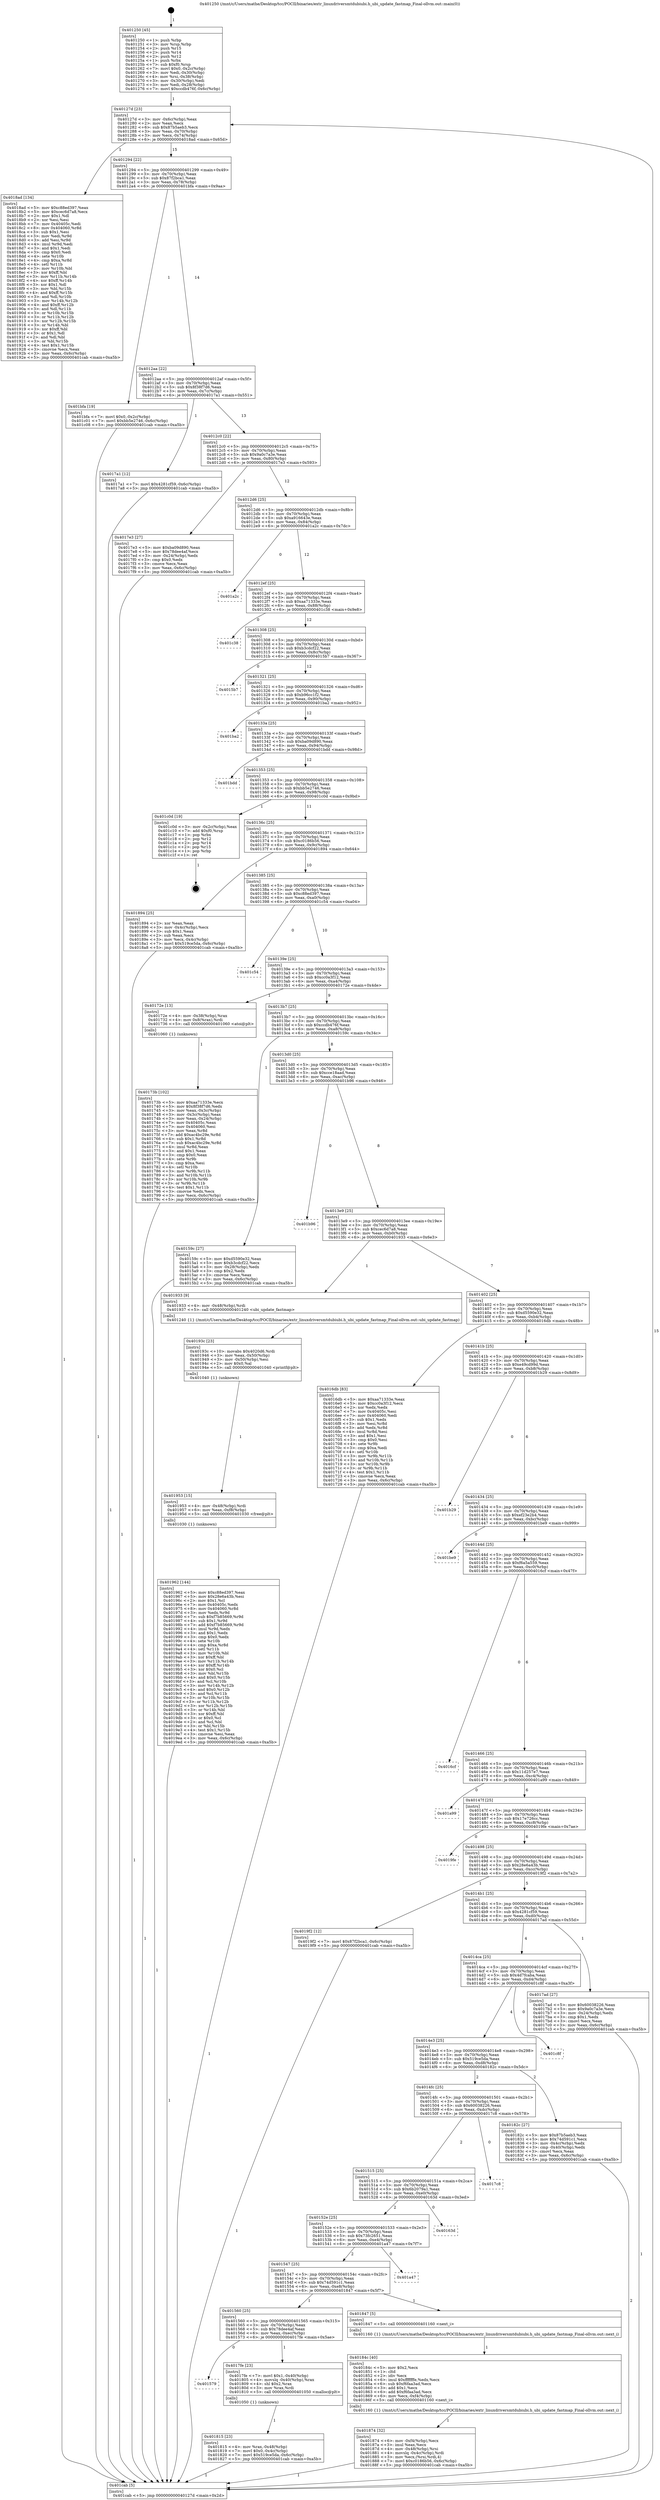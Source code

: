 digraph "0x401250" {
  label = "0x401250 (/mnt/c/Users/mathe/Desktop/tcc/POCII/binaries/extr_linuxdriversmtdubiubi.h_ubi_update_fastmap_Final-ollvm.out::main(0))"
  labelloc = "t"
  node[shape=record]

  Entry [label="",width=0.3,height=0.3,shape=circle,fillcolor=black,style=filled]
  "0x40127d" [label="{
     0x40127d [23]\l
     | [instrs]\l
     &nbsp;&nbsp;0x40127d \<+3\>: mov -0x6c(%rbp),%eax\l
     &nbsp;&nbsp;0x401280 \<+2\>: mov %eax,%ecx\l
     &nbsp;&nbsp;0x401282 \<+6\>: sub $0x87b5aeb3,%ecx\l
     &nbsp;&nbsp;0x401288 \<+3\>: mov %eax,-0x70(%rbp)\l
     &nbsp;&nbsp;0x40128b \<+3\>: mov %ecx,-0x74(%rbp)\l
     &nbsp;&nbsp;0x40128e \<+6\>: je 00000000004018ad \<main+0x65d\>\l
  }"]
  "0x4018ad" [label="{
     0x4018ad [134]\l
     | [instrs]\l
     &nbsp;&nbsp;0x4018ad \<+5\>: mov $0xc88ed397,%eax\l
     &nbsp;&nbsp;0x4018b2 \<+5\>: mov $0xcec6d7a8,%ecx\l
     &nbsp;&nbsp;0x4018b7 \<+2\>: mov $0x1,%dl\l
     &nbsp;&nbsp;0x4018b9 \<+2\>: xor %esi,%esi\l
     &nbsp;&nbsp;0x4018bb \<+7\>: mov 0x40405c,%edi\l
     &nbsp;&nbsp;0x4018c2 \<+8\>: mov 0x404060,%r8d\l
     &nbsp;&nbsp;0x4018ca \<+3\>: sub $0x1,%esi\l
     &nbsp;&nbsp;0x4018cd \<+3\>: mov %edi,%r9d\l
     &nbsp;&nbsp;0x4018d0 \<+3\>: add %esi,%r9d\l
     &nbsp;&nbsp;0x4018d3 \<+4\>: imul %r9d,%edi\l
     &nbsp;&nbsp;0x4018d7 \<+3\>: and $0x1,%edi\l
     &nbsp;&nbsp;0x4018da \<+3\>: cmp $0x0,%edi\l
     &nbsp;&nbsp;0x4018dd \<+4\>: sete %r10b\l
     &nbsp;&nbsp;0x4018e1 \<+4\>: cmp $0xa,%r8d\l
     &nbsp;&nbsp;0x4018e5 \<+4\>: setl %r11b\l
     &nbsp;&nbsp;0x4018e9 \<+3\>: mov %r10b,%bl\l
     &nbsp;&nbsp;0x4018ec \<+3\>: xor $0xff,%bl\l
     &nbsp;&nbsp;0x4018ef \<+3\>: mov %r11b,%r14b\l
     &nbsp;&nbsp;0x4018f2 \<+4\>: xor $0xff,%r14b\l
     &nbsp;&nbsp;0x4018f6 \<+3\>: xor $0x1,%dl\l
     &nbsp;&nbsp;0x4018f9 \<+3\>: mov %bl,%r15b\l
     &nbsp;&nbsp;0x4018fc \<+4\>: and $0xff,%r15b\l
     &nbsp;&nbsp;0x401900 \<+3\>: and %dl,%r10b\l
     &nbsp;&nbsp;0x401903 \<+3\>: mov %r14b,%r12b\l
     &nbsp;&nbsp;0x401906 \<+4\>: and $0xff,%r12b\l
     &nbsp;&nbsp;0x40190a \<+3\>: and %dl,%r11b\l
     &nbsp;&nbsp;0x40190d \<+3\>: or %r10b,%r15b\l
     &nbsp;&nbsp;0x401910 \<+3\>: or %r11b,%r12b\l
     &nbsp;&nbsp;0x401913 \<+3\>: xor %r12b,%r15b\l
     &nbsp;&nbsp;0x401916 \<+3\>: or %r14b,%bl\l
     &nbsp;&nbsp;0x401919 \<+3\>: xor $0xff,%bl\l
     &nbsp;&nbsp;0x40191c \<+3\>: or $0x1,%dl\l
     &nbsp;&nbsp;0x40191f \<+2\>: and %dl,%bl\l
     &nbsp;&nbsp;0x401921 \<+3\>: or %bl,%r15b\l
     &nbsp;&nbsp;0x401924 \<+4\>: test $0x1,%r15b\l
     &nbsp;&nbsp;0x401928 \<+3\>: cmovne %ecx,%eax\l
     &nbsp;&nbsp;0x40192b \<+3\>: mov %eax,-0x6c(%rbp)\l
     &nbsp;&nbsp;0x40192e \<+5\>: jmp 0000000000401cab \<main+0xa5b\>\l
  }"]
  "0x401294" [label="{
     0x401294 [22]\l
     | [instrs]\l
     &nbsp;&nbsp;0x401294 \<+5\>: jmp 0000000000401299 \<main+0x49\>\l
     &nbsp;&nbsp;0x401299 \<+3\>: mov -0x70(%rbp),%eax\l
     &nbsp;&nbsp;0x40129c \<+5\>: sub $0x87f2bca1,%eax\l
     &nbsp;&nbsp;0x4012a1 \<+3\>: mov %eax,-0x78(%rbp)\l
     &nbsp;&nbsp;0x4012a4 \<+6\>: je 0000000000401bfa \<main+0x9aa\>\l
  }"]
  Exit [label="",width=0.3,height=0.3,shape=circle,fillcolor=black,style=filled,peripheries=2]
  "0x401bfa" [label="{
     0x401bfa [19]\l
     | [instrs]\l
     &nbsp;&nbsp;0x401bfa \<+7\>: movl $0x0,-0x2c(%rbp)\l
     &nbsp;&nbsp;0x401c01 \<+7\>: movl $0xbb5e2746,-0x6c(%rbp)\l
     &nbsp;&nbsp;0x401c08 \<+5\>: jmp 0000000000401cab \<main+0xa5b\>\l
  }"]
  "0x4012aa" [label="{
     0x4012aa [22]\l
     | [instrs]\l
     &nbsp;&nbsp;0x4012aa \<+5\>: jmp 00000000004012af \<main+0x5f\>\l
     &nbsp;&nbsp;0x4012af \<+3\>: mov -0x70(%rbp),%eax\l
     &nbsp;&nbsp;0x4012b2 \<+5\>: sub $0x8f38f7d6,%eax\l
     &nbsp;&nbsp;0x4012b7 \<+3\>: mov %eax,-0x7c(%rbp)\l
     &nbsp;&nbsp;0x4012ba \<+6\>: je 00000000004017a1 \<main+0x551\>\l
  }"]
  "0x401962" [label="{
     0x401962 [144]\l
     | [instrs]\l
     &nbsp;&nbsp;0x401962 \<+5\>: mov $0xc88ed397,%eax\l
     &nbsp;&nbsp;0x401967 \<+5\>: mov $0x28e6a43b,%esi\l
     &nbsp;&nbsp;0x40196c \<+2\>: mov $0x1,%cl\l
     &nbsp;&nbsp;0x40196e \<+7\>: mov 0x40405c,%edx\l
     &nbsp;&nbsp;0x401975 \<+8\>: mov 0x404060,%r8d\l
     &nbsp;&nbsp;0x40197d \<+3\>: mov %edx,%r9d\l
     &nbsp;&nbsp;0x401980 \<+7\>: sub $0xf7b85669,%r9d\l
     &nbsp;&nbsp;0x401987 \<+4\>: sub $0x1,%r9d\l
     &nbsp;&nbsp;0x40198b \<+7\>: add $0xf7b85669,%r9d\l
     &nbsp;&nbsp;0x401992 \<+4\>: imul %r9d,%edx\l
     &nbsp;&nbsp;0x401996 \<+3\>: and $0x1,%edx\l
     &nbsp;&nbsp;0x401999 \<+3\>: cmp $0x0,%edx\l
     &nbsp;&nbsp;0x40199c \<+4\>: sete %r10b\l
     &nbsp;&nbsp;0x4019a0 \<+4\>: cmp $0xa,%r8d\l
     &nbsp;&nbsp;0x4019a4 \<+4\>: setl %r11b\l
     &nbsp;&nbsp;0x4019a8 \<+3\>: mov %r10b,%bl\l
     &nbsp;&nbsp;0x4019ab \<+3\>: xor $0xff,%bl\l
     &nbsp;&nbsp;0x4019ae \<+3\>: mov %r11b,%r14b\l
     &nbsp;&nbsp;0x4019b1 \<+4\>: xor $0xff,%r14b\l
     &nbsp;&nbsp;0x4019b5 \<+3\>: xor $0x0,%cl\l
     &nbsp;&nbsp;0x4019b8 \<+3\>: mov %bl,%r15b\l
     &nbsp;&nbsp;0x4019bb \<+4\>: and $0x0,%r15b\l
     &nbsp;&nbsp;0x4019bf \<+3\>: and %cl,%r10b\l
     &nbsp;&nbsp;0x4019c2 \<+3\>: mov %r14b,%r12b\l
     &nbsp;&nbsp;0x4019c5 \<+4\>: and $0x0,%r12b\l
     &nbsp;&nbsp;0x4019c9 \<+3\>: and %cl,%r11b\l
     &nbsp;&nbsp;0x4019cc \<+3\>: or %r10b,%r15b\l
     &nbsp;&nbsp;0x4019cf \<+3\>: or %r11b,%r12b\l
     &nbsp;&nbsp;0x4019d2 \<+3\>: xor %r12b,%r15b\l
     &nbsp;&nbsp;0x4019d5 \<+3\>: or %r14b,%bl\l
     &nbsp;&nbsp;0x4019d8 \<+3\>: xor $0xff,%bl\l
     &nbsp;&nbsp;0x4019db \<+3\>: or $0x0,%cl\l
     &nbsp;&nbsp;0x4019de \<+2\>: and %cl,%bl\l
     &nbsp;&nbsp;0x4019e0 \<+3\>: or %bl,%r15b\l
     &nbsp;&nbsp;0x4019e3 \<+4\>: test $0x1,%r15b\l
     &nbsp;&nbsp;0x4019e7 \<+3\>: cmovne %esi,%eax\l
     &nbsp;&nbsp;0x4019ea \<+3\>: mov %eax,-0x6c(%rbp)\l
     &nbsp;&nbsp;0x4019ed \<+5\>: jmp 0000000000401cab \<main+0xa5b\>\l
  }"]
  "0x4017a1" [label="{
     0x4017a1 [12]\l
     | [instrs]\l
     &nbsp;&nbsp;0x4017a1 \<+7\>: movl $0x4281cf59,-0x6c(%rbp)\l
     &nbsp;&nbsp;0x4017a8 \<+5\>: jmp 0000000000401cab \<main+0xa5b\>\l
  }"]
  "0x4012c0" [label="{
     0x4012c0 [22]\l
     | [instrs]\l
     &nbsp;&nbsp;0x4012c0 \<+5\>: jmp 00000000004012c5 \<main+0x75\>\l
     &nbsp;&nbsp;0x4012c5 \<+3\>: mov -0x70(%rbp),%eax\l
     &nbsp;&nbsp;0x4012c8 \<+5\>: sub $0x9a0c7a3e,%eax\l
     &nbsp;&nbsp;0x4012cd \<+3\>: mov %eax,-0x80(%rbp)\l
     &nbsp;&nbsp;0x4012d0 \<+6\>: je 00000000004017e3 \<main+0x593\>\l
  }"]
  "0x401953" [label="{
     0x401953 [15]\l
     | [instrs]\l
     &nbsp;&nbsp;0x401953 \<+4\>: mov -0x48(%rbp),%rdi\l
     &nbsp;&nbsp;0x401957 \<+6\>: mov %eax,-0xf8(%rbp)\l
     &nbsp;&nbsp;0x40195d \<+5\>: call 0000000000401030 \<free@plt\>\l
     | [calls]\l
     &nbsp;&nbsp;0x401030 \{1\} (unknown)\l
  }"]
  "0x4017e3" [label="{
     0x4017e3 [27]\l
     | [instrs]\l
     &nbsp;&nbsp;0x4017e3 \<+5\>: mov $0xba09d890,%eax\l
     &nbsp;&nbsp;0x4017e8 \<+5\>: mov $0x78dee4af,%ecx\l
     &nbsp;&nbsp;0x4017ed \<+3\>: mov -0x24(%rbp),%edx\l
     &nbsp;&nbsp;0x4017f0 \<+3\>: cmp $0x0,%edx\l
     &nbsp;&nbsp;0x4017f3 \<+3\>: cmove %ecx,%eax\l
     &nbsp;&nbsp;0x4017f6 \<+3\>: mov %eax,-0x6c(%rbp)\l
     &nbsp;&nbsp;0x4017f9 \<+5\>: jmp 0000000000401cab \<main+0xa5b\>\l
  }"]
  "0x4012d6" [label="{
     0x4012d6 [25]\l
     | [instrs]\l
     &nbsp;&nbsp;0x4012d6 \<+5\>: jmp 00000000004012db \<main+0x8b\>\l
     &nbsp;&nbsp;0x4012db \<+3\>: mov -0x70(%rbp),%eax\l
     &nbsp;&nbsp;0x4012de \<+5\>: sub $0xa916643e,%eax\l
     &nbsp;&nbsp;0x4012e3 \<+6\>: mov %eax,-0x84(%rbp)\l
     &nbsp;&nbsp;0x4012e9 \<+6\>: je 0000000000401a2c \<main+0x7dc\>\l
  }"]
  "0x40193c" [label="{
     0x40193c [23]\l
     | [instrs]\l
     &nbsp;&nbsp;0x40193c \<+10\>: movabs $0x4020d6,%rdi\l
     &nbsp;&nbsp;0x401946 \<+3\>: mov %eax,-0x50(%rbp)\l
     &nbsp;&nbsp;0x401949 \<+3\>: mov -0x50(%rbp),%esi\l
     &nbsp;&nbsp;0x40194c \<+2\>: mov $0x0,%al\l
     &nbsp;&nbsp;0x40194e \<+5\>: call 0000000000401040 \<printf@plt\>\l
     | [calls]\l
     &nbsp;&nbsp;0x401040 \{1\} (unknown)\l
  }"]
  "0x401a2c" [label="{
     0x401a2c\l
  }", style=dashed]
  "0x4012ef" [label="{
     0x4012ef [25]\l
     | [instrs]\l
     &nbsp;&nbsp;0x4012ef \<+5\>: jmp 00000000004012f4 \<main+0xa4\>\l
     &nbsp;&nbsp;0x4012f4 \<+3\>: mov -0x70(%rbp),%eax\l
     &nbsp;&nbsp;0x4012f7 \<+5\>: sub $0xaa71333e,%eax\l
     &nbsp;&nbsp;0x4012fc \<+6\>: mov %eax,-0x88(%rbp)\l
     &nbsp;&nbsp;0x401302 \<+6\>: je 0000000000401c38 \<main+0x9e8\>\l
  }"]
  "0x401874" [label="{
     0x401874 [32]\l
     | [instrs]\l
     &nbsp;&nbsp;0x401874 \<+6\>: mov -0xf4(%rbp),%ecx\l
     &nbsp;&nbsp;0x40187a \<+3\>: imul %eax,%ecx\l
     &nbsp;&nbsp;0x40187d \<+4\>: mov -0x48(%rbp),%rsi\l
     &nbsp;&nbsp;0x401881 \<+4\>: movslq -0x4c(%rbp),%rdi\l
     &nbsp;&nbsp;0x401885 \<+3\>: mov %ecx,(%rsi,%rdi,4)\l
     &nbsp;&nbsp;0x401888 \<+7\>: movl $0xc0186b56,-0x6c(%rbp)\l
     &nbsp;&nbsp;0x40188f \<+5\>: jmp 0000000000401cab \<main+0xa5b\>\l
  }"]
  "0x401c38" [label="{
     0x401c38\l
  }", style=dashed]
  "0x401308" [label="{
     0x401308 [25]\l
     | [instrs]\l
     &nbsp;&nbsp;0x401308 \<+5\>: jmp 000000000040130d \<main+0xbd\>\l
     &nbsp;&nbsp;0x40130d \<+3\>: mov -0x70(%rbp),%eax\l
     &nbsp;&nbsp;0x401310 \<+5\>: sub $0xb3cdcf22,%eax\l
     &nbsp;&nbsp;0x401315 \<+6\>: mov %eax,-0x8c(%rbp)\l
     &nbsp;&nbsp;0x40131b \<+6\>: je 00000000004015b7 \<main+0x367\>\l
  }"]
  "0x40184c" [label="{
     0x40184c [40]\l
     | [instrs]\l
     &nbsp;&nbsp;0x40184c \<+5\>: mov $0x2,%ecx\l
     &nbsp;&nbsp;0x401851 \<+1\>: cltd\l
     &nbsp;&nbsp;0x401852 \<+2\>: idiv %ecx\l
     &nbsp;&nbsp;0x401854 \<+6\>: imul $0xfffffffe,%edx,%ecx\l
     &nbsp;&nbsp;0x40185a \<+6\>: sub $0xf6faa3ad,%ecx\l
     &nbsp;&nbsp;0x401860 \<+3\>: add $0x1,%ecx\l
     &nbsp;&nbsp;0x401863 \<+6\>: add $0xf6faa3ad,%ecx\l
     &nbsp;&nbsp;0x401869 \<+6\>: mov %ecx,-0xf4(%rbp)\l
     &nbsp;&nbsp;0x40186f \<+5\>: call 0000000000401160 \<next_i\>\l
     | [calls]\l
     &nbsp;&nbsp;0x401160 \{1\} (/mnt/c/Users/mathe/Desktop/tcc/POCII/binaries/extr_linuxdriversmtdubiubi.h_ubi_update_fastmap_Final-ollvm.out::next_i)\l
  }"]
  "0x4015b7" [label="{
     0x4015b7\l
  }", style=dashed]
  "0x401321" [label="{
     0x401321 [25]\l
     | [instrs]\l
     &nbsp;&nbsp;0x401321 \<+5\>: jmp 0000000000401326 \<main+0xd6\>\l
     &nbsp;&nbsp;0x401326 \<+3\>: mov -0x70(%rbp),%eax\l
     &nbsp;&nbsp;0x401329 \<+5\>: sub $0xb96cc1f2,%eax\l
     &nbsp;&nbsp;0x40132e \<+6\>: mov %eax,-0x90(%rbp)\l
     &nbsp;&nbsp;0x401334 \<+6\>: je 0000000000401ba2 \<main+0x952\>\l
  }"]
  "0x401815" [label="{
     0x401815 [23]\l
     | [instrs]\l
     &nbsp;&nbsp;0x401815 \<+4\>: mov %rax,-0x48(%rbp)\l
     &nbsp;&nbsp;0x401819 \<+7\>: movl $0x0,-0x4c(%rbp)\l
     &nbsp;&nbsp;0x401820 \<+7\>: movl $0x519ce5da,-0x6c(%rbp)\l
     &nbsp;&nbsp;0x401827 \<+5\>: jmp 0000000000401cab \<main+0xa5b\>\l
  }"]
  "0x401ba2" [label="{
     0x401ba2\l
  }", style=dashed]
  "0x40133a" [label="{
     0x40133a [25]\l
     | [instrs]\l
     &nbsp;&nbsp;0x40133a \<+5\>: jmp 000000000040133f \<main+0xef\>\l
     &nbsp;&nbsp;0x40133f \<+3\>: mov -0x70(%rbp),%eax\l
     &nbsp;&nbsp;0x401342 \<+5\>: sub $0xba09d890,%eax\l
     &nbsp;&nbsp;0x401347 \<+6\>: mov %eax,-0x94(%rbp)\l
     &nbsp;&nbsp;0x40134d \<+6\>: je 0000000000401bdd \<main+0x98d\>\l
  }"]
  "0x401579" [label="{
     0x401579\l
  }", style=dashed]
  "0x401bdd" [label="{
     0x401bdd\l
  }", style=dashed]
  "0x401353" [label="{
     0x401353 [25]\l
     | [instrs]\l
     &nbsp;&nbsp;0x401353 \<+5\>: jmp 0000000000401358 \<main+0x108\>\l
     &nbsp;&nbsp;0x401358 \<+3\>: mov -0x70(%rbp),%eax\l
     &nbsp;&nbsp;0x40135b \<+5\>: sub $0xbb5e2746,%eax\l
     &nbsp;&nbsp;0x401360 \<+6\>: mov %eax,-0x98(%rbp)\l
     &nbsp;&nbsp;0x401366 \<+6\>: je 0000000000401c0d \<main+0x9bd\>\l
  }"]
  "0x4017fe" [label="{
     0x4017fe [23]\l
     | [instrs]\l
     &nbsp;&nbsp;0x4017fe \<+7\>: movl $0x1,-0x40(%rbp)\l
     &nbsp;&nbsp;0x401805 \<+4\>: movslq -0x40(%rbp),%rax\l
     &nbsp;&nbsp;0x401809 \<+4\>: shl $0x2,%rax\l
     &nbsp;&nbsp;0x40180d \<+3\>: mov %rax,%rdi\l
     &nbsp;&nbsp;0x401810 \<+5\>: call 0000000000401050 \<malloc@plt\>\l
     | [calls]\l
     &nbsp;&nbsp;0x401050 \{1\} (unknown)\l
  }"]
  "0x401c0d" [label="{
     0x401c0d [19]\l
     | [instrs]\l
     &nbsp;&nbsp;0x401c0d \<+3\>: mov -0x2c(%rbp),%eax\l
     &nbsp;&nbsp;0x401c10 \<+7\>: add $0xf0,%rsp\l
     &nbsp;&nbsp;0x401c17 \<+1\>: pop %rbx\l
     &nbsp;&nbsp;0x401c18 \<+2\>: pop %r12\l
     &nbsp;&nbsp;0x401c1a \<+2\>: pop %r14\l
     &nbsp;&nbsp;0x401c1c \<+2\>: pop %r15\l
     &nbsp;&nbsp;0x401c1e \<+1\>: pop %rbp\l
     &nbsp;&nbsp;0x401c1f \<+1\>: ret\l
  }"]
  "0x40136c" [label="{
     0x40136c [25]\l
     | [instrs]\l
     &nbsp;&nbsp;0x40136c \<+5\>: jmp 0000000000401371 \<main+0x121\>\l
     &nbsp;&nbsp;0x401371 \<+3\>: mov -0x70(%rbp),%eax\l
     &nbsp;&nbsp;0x401374 \<+5\>: sub $0xc0186b56,%eax\l
     &nbsp;&nbsp;0x401379 \<+6\>: mov %eax,-0x9c(%rbp)\l
     &nbsp;&nbsp;0x40137f \<+6\>: je 0000000000401894 \<main+0x644\>\l
  }"]
  "0x401560" [label="{
     0x401560 [25]\l
     | [instrs]\l
     &nbsp;&nbsp;0x401560 \<+5\>: jmp 0000000000401565 \<main+0x315\>\l
     &nbsp;&nbsp;0x401565 \<+3\>: mov -0x70(%rbp),%eax\l
     &nbsp;&nbsp;0x401568 \<+5\>: sub $0x78dee4af,%eax\l
     &nbsp;&nbsp;0x40156d \<+6\>: mov %eax,-0xec(%rbp)\l
     &nbsp;&nbsp;0x401573 \<+6\>: je 00000000004017fe \<main+0x5ae\>\l
  }"]
  "0x401894" [label="{
     0x401894 [25]\l
     | [instrs]\l
     &nbsp;&nbsp;0x401894 \<+2\>: xor %eax,%eax\l
     &nbsp;&nbsp;0x401896 \<+3\>: mov -0x4c(%rbp),%ecx\l
     &nbsp;&nbsp;0x401899 \<+3\>: sub $0x1,%eax\l
     &nbsp;&nbsp;0x40189c \<+2\>: sub %eax,%ecx\l
     &nbsp;&nbsp;0x40189e \<+3\>: mov %ecx,-0x4c(%rbp)\l
     &nbsp;&nbsp;0x4018a1 \<+7\>: movl $0x519ce5da,-0x6c(%rbp)\l
     &nbsp;&nbsp;0x4018a8 \<+5\>: jmp 0000000000401cab \<main+0xa5b\>\l
  }"]
  "0x401385" [label="{
     0x401385 [25]\l
     | [instrs]\l
     &nbsp;&nbsp;0x401385 \<+5\>: jmp 000000000040138a \<main+0x13a\>\l
     &nbsp;&nbsp;0x40138a \<+3\>: mov -0x70(%rbp),%eax\l
     &nbsp;&nbsp;0x40138d \<+5\>: sub $0xc88ed397,%eax\l
     &nbsp;&nbsp;0x401392 \<+6\>: mov %eax,-0xa0(%rbp)\l
     &nbsp;&nbsp;0x401398 \<+6\>: je 0000000000401c54 \<main+0xa04\>\l
  }"]
  "0x401847" [label="{
     0x401847 [5]\l
     | [instrs]\l
     &nbsp;&nbsp;0x401847 \<+5\>: call 0000000000401160 \<next_i\>\l
     | [calls]\l
     &nbsp;&nbsp;0x401160 \{1\} (/mnt/c/Users/mathe/Desktop/tcc/POCII/binaries/extr_linuxdriversmtdubiubi.h_ubi_update_fastmap_Final-ollvm.out::next_i)\l
  }"]
  "0x401c54" [label="{
     0x401c54\l
  }", style=dashed]
  "0x40139e" [label="{
     0x40139e [25]\l
     | [instrs]\l
     &nbsp;&nbsp;0x40139e \<+5\>: jmp 00000000004013a3 \<main+0x153\>\l
     &nbsp;&nbsp;0x4013a3 \<+3\>: mov -0x70(%rbp),%eax\l
     &nbsp;&nbsp;0x4013a6 \<+5\>: sub $0xcc0a3f12,%eax\l
     &nbsp;&nbsp;0x4013ab \<+6\>: mov %eax,-0xa4(%rbp)\l
     &nbsp;&nbsp;0x4013b1 \<+6\>: je 000000000040172e \<main+0x4de\>\l
  }"]
  "0x401547" [label="{
     0x401547 [25]\l
     | [instrs]\l
     &nbsp;&nbsp;0x401547 \<+5\>: jmp 000000000040154c \<main+0x2fc\>\l
     &nbsp;&nbsp;0x40154c \<+3\>: mov -0x70(%rbp),%eax\l
     &nbsp;&nbsp;0x40154f \<+5\>: sub $0x74d591c1,%eax\l
     &nbsp;&nbsp;0x401554 \<+6\>: mov %eax,-0xe8(%rbp)\l
     &nbsp;&nbsp;0x40155a \<+6\>: je 0000000000401847 \<main+0x5f7\>\l
  }"]
  "0x40172e" [label="{
     0x40172e [13]\l
     | [instrs]\l
     &nbsp;&nbsp;0x40172e \<+4\>: mov -0x38(%rbp),%rax\l
     &nbsp;&nbsp;0x401732 \<+4\>: mov 0x8(%rax),%rdi\l
     &nbsp;&nbsp;0x401736 \<+5\>: call 0000000000401060 \<atoi@plt\>\l
     | [calls]\l
     &nbsp;&nbsp;0x401060 \{1\} (unknown)\l
  }"]
  "0x4013b7" [label="{
     0x4013b7 [25]\l
     | [instrs]\l
     &nbsp;&nbsp;0x4013b7 \<+5\>: jmp 00000000004013bc \<main+0x16c\>\l
     &nbsp;&nbsp;0x4013bc \<+3\>: mov -0x70(%rbp),%eax\l
     &nbsp;&nbsp;0x4013bf \<+5\>: sub $0xccdb476f,%eax\l
     &nbsp;&nbsp;0x4013c4 \<+6\>: mov %eax,-0xa8(%rbp)\l
     &nbsp;&nbsp;0x4013ca \<+6\>: je 000000000040159c \<main+0x34c\>\l
  }"]
  "0x401a47" [label="{
     0x401a47\l
  }", style=dashed]
  "0x40159c" [label="{
     0x40159c [27]\l
     | [instrs]\l
     &nbsp;&nbsp;0x40159c \<+5\>: mov $0xd5590e32,%eax\l
     &nbsp;&nbsp;0x4015a1 \<+5\>: mov $0xb3cdcf22,%ecx\l
     &nbsp;&nbsp;0x4015a6 \<+3\>: mov -0x28(%rbp),%edx\l
     &nbsp;&nbsp;0x4015a9 \<+3\>: cmp $0x2,%edx\l
     &nbsp;&nbsp;0x4015ac \<+3\>: cmovne %ecx,%eax\l
     &nbsp;&nbsp;0x4015af \<+3\>: mov %eax,-0x6c(%rbp)\l
     &nbsp;&nbsp;0x4015b2 \<+5\>: jmp 0000000000401cab \<main+0xa5b\>\l
  }"]
  "0x4013d0" [label="{
     0x4013d0 [25]\l
     | [instrs]\l
     &nbsp;&nbsp;0x4013d0 \<+5\>: jmp 00000000004013d5 \<main+0x185\>\l
     &nbsp;&nbsp;0x4013d5 \<+3\>: mov -0x70(%rbp),%eax\l
     &nbsp;&nbsp;0x4013d8 \<+5\>: sub $0xcce18aad,%eax\l
     &nbsp;&nbsp;0x4013dd \<+6\>: mov %eax,-0xac(%rbp)\l
     &nbsp;&nbsp;0x4013e3 \<+6\>: je 0000000000401b96 \<main+0x946\>\l
  }"]
  "0x401cab" [label="{
     0x401cab [5]\l
     | [instrs]\l
     &nbsp;&nbsp;0x401cab \<+5\>: jmp 000000000040127d \<main+0x2d\>\l
  }"]
  "0x401250" [label="{
     0x401250 [45]\l
     | [instrs]\l
     &nbsp;&nbsp;0x401250 \<+1\>: push %rbp\l
     &nbsp;&nbsp;0x401251 \<+3\>: mov %rsp,%rbp\l
     &nbsp;&nbsp;0x401254 \<+2\>: push %r15\l
     &nbsp;&nbsp;0x401256 \<+2\>: push %r14\l
     &nbsp;&nbsp;0x401258 \<+2\>: push %r12\l
     &nbsp;&nbsp;0x40125a \<+1\>: push %rbx\l
     &nbsp;&nbsp;0x40125b \<+7\>: sub $0xf0,%rsp\l
     &nbsp;&nbsp;0x401262 \<+7\>: movl $0x0,-0x2c(%rbp)\l
     &nbsp;&nbsp;0x401269 \<+3\>: mov %edi,-0x30(%rbp)\l
     &nbsp;&nbsp;0x40126c \<+4\>: mov %rsi,-0x38(%rbp)\l
     &nbsp;&nbsp;0x401270 \<+3\>: mov -0x30(%rbp),%edi\l
     &nbsp;&nbsp;0x401273 \<+3\>: mov %edi,-0x28(%rbp)\l
     &nbsp;&nbsp;0x401276 \<+7\>: movl $0xccdb476f,-0x6c(%rbp)\l
  }"]
  "0x40152e" [label="{
     0x40152e [25]\l
     | [instrs]\l
     &nbsp;&nbsp;0x40152e \<+5\>: jmp 0000000000401533 \<main+0x2e3\>\l
     &nbsp;&nbsp;0x401533 \<+3\>: mov -0x70(%rbp),%eax\l
     &nbsp;&nbsp;0x401536 \<+5\>: sub $0x73fc2651,%eax\l
     &nbsp;&nbsp;0x40153b \<+6\>: mov %eax,-0xe4(%rbp)\l
     &nbsp;&nbsp;0x401541 \<+6\>: je 0000000000401a47 \<main+0x7f7\>\l
  }"]
  "0x401b96" [label="{
     0x401b96\l
  }", style=dashed]
  "0x4013e9" [label="{
     0x4013e9 [25]\l
     | [instrs]\l
     &nbsp;&nbsp;0x4013e9 \<+5\>: jmp 00000000004013ee \<main+0x19e\>\l
     &nbsp;&nbsp;0x4013ee \<+3\>: mov -0x70(%rbp),%eax\l
     &nbsp;&nbsp;0x4013f1 \<+5\>: sub $0xcec6d7a8,%eax\l
     &nbsp;&nbsp;0x4013f6 \<+6\>: mov %eax,-0xb0(%rbp)\l
     &nbsp;&nbsp;0x4013fc \<+6\>: je 0000000000401933 \<main+0x6e3\>\l
  }"]
  "0x40163d" [label="{
     0x40163d\l
  }", style=dashed]
  "0x401933" [label="{
     0x401933 [9]\l
     | [instrs]\l
     &nbsp;&nbsp;0x401933 \<+4\>: mov -0x48(%rbp),%rdi\l
     &nbsp;&nbsp;0x401937 \<+5\>: call 0000000000401240 \<ubi_update_fastmap\>\l
     | [calls]\l
     &nbsp;&nbsp;0x401240 \{1\} (/mnt/c/Users/mathe/Desktop/tcc/POCII/binaries/extr_linuxdriversmtdubiubi.h_ubi_update_fastmap_Final-ollvm.out::ubi_update_fastmap)\l
  }"]
  "0x401402" [label="{
     0x401402 [25]\l
     | [instrs]\l
     &nbsp;&nbsp;0x401402 \<+5\>: jmp 0000000000401407 \<main+0x1b7\>\l
     &nbsp;&nbsp;0x401407 \<+3\>: mov -0x70(%rbp),%eax\l
     &nbsp;&nbsp;0x40140a \<+5\>: sub $0xd5590e32,%eax\l
     &nbsp;&nbsp;0x40140f \<+6\>: mov %eax,-0xb4(%rbp)\l
     &nbsp;&nbsp;0x401415 \<+6\>: je 00000000004016db \<main+0x48b\>\l
  }"]
  "0x401515" [label="{
     0x401515 [25]\l
     | [instrs]\l
     &nbsp;&nbsp;0x401515 \<+5\>: jmp 000000000040151a \<main+0x2ca\>\l
     &nbsp;&nbsp;0x40151a \<+3\>: mov -0x70(%rbp),%eax\l
     &nbsp;&nbsp;0x40151d \<+5\>: sub $0x6b2079a1,%eax\l
     &nbsp;&nbsp;0x401522 \<+6\>: mov %eax,-0xe0(%rbp)\l
     &nbsp;&nbsp;0x401528 \<+6\>: je 000000000040163d \<main+0x3ed\>\l
  }"]
  "0x4016db" [label="{
     0x4016db [83]\l
     | [instrs]\l
     &nbsp;&nbsp;0x4016db \<+5\>: mov $0xaa71333e,%eax\l
     &nbsp;&nbsp;0x4016e0 \<+5\>: mov $0xcc0a3f12,%ecx\l
     &nbsp;&nbsp;0x4016e5 \<+2\>: xor %edx,%edx\l
     &nbsp;&nbsp;0x4016e7 \<+7\>: mov 0x40405c,%esi\l
     &nbsp;&nbsp;0x4016ee \<+7\>: mov 0x404060,%edi\l
     &nbsp;&nbsp;0x4016f5 \<+3\>: sub $0x1,%edx\l
     &nbsp;&nbsp;0x4016f8 \<+3\>: mov %esi,%r8d\l
     &nbsp;&nbsp;0x4016fb \<+3\>: add %edx,%r8d\l
     &nbsp;&nbsp;0x4016fe \<+4\>: imul %r8d,%esi\l
     &nbsp;&nbsp;0x401702 \<+3\>: and $0x1,%esi\l
     &nbsp;&nbsp;0x401705 \<+3\>: cmp $0x0,%esi\l
     &nbsp;&nbsp;0x401708 \<+4\>: sete %r9b\l
     &nbsp;&nbsp;0x40170c \<+3\>: cmp $0xa,%edi\l
     &nbsp;&nbsp;0x40170f \<+4\>: setl %r10b\l
     &nbsp;&nbsp;0x401713 \<+3\>: mov %r9b,%r11b\l
     &nbsp;&nbsp;0x401716 \<+3\>: and %r10b,%r11b\l
     &nbsp;&nbsp;0x401719 \<+3\>: xor %r10b,%r9b\l
     &nbsp;&nbsp;0x40171c \<+3\>: or %r9b,%r11b\l
     &nbsp;&nbsp;0x40171f \<+4\>: test $0x1,%r11b\l
     &nbsp;&nbsp;0x401723 \<+3\>: cmovne %ecx,%eax\l
     &nbsp;&nbsp;0x401726 \<+3\>: mov %eax,-0x6c(%rbp)\l
     &nbsp;&nbsp;0x401729 \<+5\>: jmp 0000000000401cab \<main+0xa5b\>\l
  }"]
  "0x40141b" [label="{
     0x40141b [25]\l
     | [instrs]\l
     &nbsp;&nbsp;0x40141b \<+5\>: jmp 0000000000401420 \<main+0x1d0\>\l
     &nbsp;&nbsp;0x401420 \<+3\>: mov -0x70(%rbp),%eax\l
     &nbsp;&nbsp;0x401423 \<+5\>: sub $0xe49cd99d,%eax\l
     &nbsp;&nbsp;0x401428 \<+6\>: mov %eax,-0xb8(%rbp)\l
     &nbsp;&nbsp;0x40142e \<+6\>: je 0000000000401b29 \<main+0x8d9\>\l
  }"]
  "0x40173b" [label="{
     0x40173b [102]\l
     | [instrs]\l
     &nbsp;&nbsp;0x40173b \<+5\>: mov $0xaa71333e,%ecx\l
     &nbsp;&nbsp;0x401740 \<+5\>: mov $0x8f38f7d6,%edx\l
     &nbsp;&nbsp;0x401745 \<+3\>: mov %eax,-0x3c(%rbp)\l
     &nbsp;&nbsp;0x401748 \<+3\>: mov -0x3c(%rbp),%eax\l
     &nbsp;&nbsp;0x40174b \<+3\>: mov %eax,-0x24(%rbp)\l
     &nbsp;&nbsp;0x40174e \<+7\>: mov 0x40405c,%eax\l
     &nbsp;&nbsp;0x401755 \<+7\>: mov 0x404060,%esi\l
     &nbsp;&nbsp;0x40175c \<+3\>: mov %eax,%r8d\l
     &nbsp;&nbsp;0x40175f \<+7\>: add $0xac4bc29e,%r8d\l
     &nbsp;&nbsp;0x401766 \<+4\>: sub $0x1,%r8d\l
     &nbsp;&nbsp;0x40176a \<+7\>: sub $0xac4bc29e,%r8d\l
     &nbsp;&nbsp;0x401771 \<+4\>: imul %r8d,%eax\l
     &nbsp;&nbsp;0x401775 \<+3\>: and $0x1,%eax\l
     &nbsp;&nbsp;0x401778 \<+3\>: cmp $0x0,%eax\l
     &nbsp;&nbsp;0x40177b \<+4\>: sete %r9b\l
     &nbsp;&nbsp;0x40177f \<+3\>: cmp $0xa,%esi\l
     &nbsp;&nbsp;0x401782 \<+4\>: setl %r10b\l
     &nbsp;&nbsp;0x401786 \<+3\>: mov %r9b,%r11b\l
     &nbsp;&nbsp;0x401789 \<+3\>: and %r10b,%r11b\l
     &nbsp;&nbsp;0x40178c \<+3\>: xor %r10b,%r9b\l
     &nbsp;&nbsp;0x40178f \<+3\>: or %r9b,%r11b\l
     &nbsp;&nbsp;0x401792 \<+4\>: test $0x1,%r11b\l
     &nbsp;&nbsp;0x401796 \<+3\>: cmovne %edx,%ecx\l
     &nbsp;&nbsp;0x401799 \<+3\>: mov %ecx,-0x6c(%rbp)\l
     &nbsp;&nbsp;0x40179c \<+5\>: jmp 0000000000401cab \<main+0xa5b\>\l
  }"]
  "0x4017c8" [label="{
     0x4017c8\l
  }", style=dashed]
  "0x401b29" [label="{
     0x401b29\l
  }", style=dashed]
  "0x401434" [label="{
     0x401434 [25]\l
     | [instrs]\l
     &nbsp;&nbsp;0x401434 \<+5\>: jmp 0000000000401439 \<main+0x1e9\>\l
     &nbsp;&nbsp;0x401439 \<+3\>: mov -0x70(%rbp),%eax\l
     &nbsp;&nbsp;0x40143c \<+5\>: sub $0xef23e2b4,%eax\l
     &nbsp;&nbsp;0x401441 \<+6\>: mov %eax,-0xbc(%rbp)\l
     &nbsp;&nbsp;0x401447 \<+6\>: je 0000000000401be9 \<main+0x999\>\l
  }"]
  "0x4014fc" [label="{
     0x4014fc [25]\l
     | [instrs]\l
     &nbsp;&nbsp;0x4014fc \<+5\>: jmp 0000000000401501 \<main+0x2b1\>\l
     &nbsp;&nbsp;0x401501 \<+3\>: mov -0x70(%rbp),%eax\l
     &nbsp;&nbsp;0x401504 \<+5\>: sub $0x60038226,%eax\l
     &nbsp;&nbsp;0x401509 \<+6\>: mov %eax,-0xdc(%rbp)\l
     &nbsp;&nbsp;0x40150f \<+6\>: je 00000000004017c8 \<main+0x578\>\l
  }"]
  "0x401be9" [label="{
     0x401be9\l
  }", style=dashed]
  "0x40144d" [label="{
     0x40144d [25]\l
     | [instrs]\l
     &nbsp;&nbsp;0x40144d \<+5\>: jmp 0000000000401452 \<main+0x202\>\l
     &nbsp;&nbsp;0x401452 \<+3\>: mov -0x70(%rbp),%eax\l
     &nbsp;&nbsp;0x401455 \<+5\>: sub $0xf6a5a559,%eax\l
     &nbsp;&nbsp;0x40145a \<+6\>: mov %eax,-0xc0(%rbp)\l
     &nbsp;&nbsp;0x401460 \<+6\>: je 00000000004016cf \<main+0x47f\>\l
  }"]
  "0x40182c" [label="{
     0x40182c [27]\l
     | [instrs]\l
     &nbsp;&nbsp;0x40182c \<+5\>: mov $0x87b5aeb3,%eax\l
     &nbsp;&nbsp;0x401831 \<+5\>: mov $0x74d591c1,%ecx\l
     &nbsp;&nbsp;0x401836 \<+3\>: mov -0x4c(%rbp),%edx\l
     &nbsp;&nbsp;0x401839 \<+3\>: cmp -0x40(%rbp),%edx\l
     &nbsp;&nbsp;0x40183c \<+3\>: cmovl %ecx,%eax\l
     &nbsp;&nbsp;0x40183f \<+3\>: mov %eax,-0x6c(%rbp)\l
     &nbsp;&nbsp;0x401842 \<+5\>: jmp 0000000000401cab \<main+0xa5b\>\l
  }"]
  "0x4016cf" [label="{
     0x4016cf\l
  }", style=dashed]
  "0x401466" [label="{
     0x401466 [25]\l
     | [instrs]\l
     &nbsp;&nbsp;0x401466 \<+5\>: jmp 000000000040146b \<main+0x21b\>\l
     &nbsp;&nbsp;0x40146b \<+3\>: mov -0x70(%rbp),%eax\l
     &nbsp;&nbsp;0x40146e \<+5\>: sub $0x11d257e7,%eax\l
     &nbsp;&nbsp;0x401473 \<+6\>: mov %eax,-0xc4(%rbp)\l
     &nbsp;&nbsp;0x401479 \<+6\>: je 0000000000401a99 \<main+0x849\>\l
  }"]
  "0x4014e3" [label="{
     0x4014e3 [25]\l
     | [instrs]\l
     &nbsp;&nbsp;0x4014e3 \<+5\>: jmp 00000000004014e8 \<main+0x298\>\l
     &nbsp;&nbsp;0x4014e8 \<+3\>: mov -0x70(%rbp),%eax\l
     &nbsp;&nbsp;0x4014eb \<+5\>: sub $0x519ce5da,%eax\l
     &nbsp;&nbsp;0x4014f0 \<+6\>: mov %eax,-0xd8(%rbp)\l
     &nbsp;&nbsp;0x4014f6 \<+6\>: je 000000000040182c \<main+0x5dc\>\l
  }"]
  "0x401a99" [label="{
     0x401a99\l
  }", style=dashed]
  "0x40147f" [label="{
     0x40147f [25]\l
     | [instrs]\l
     &nbsp;&nbsp;0x40147f \<+5\>: jmp 0000000000401484 \<main+0x234\>\l
     &nbsp;&nbsp;0x401484 \<+3\>: mov -0x70(%rbp),%eax\l
     &nbsp;&nbsp;0x401487 \<+5\>: sub $0x17e726cc,%eax\l
     &nbsp;&nbsp;0x40148c \<+6\>: mov %eax,-0xc8(%rbp)\l
     &nbsp;&nbsp;0x401492 \<+6\>: je 00000000004019fe \<main+0x7ae\>\l
  }"]
  "0x401c8f" [label="{
     0x401c8f\l
  }", style=dashed]
  "0x4019fe" [label="{
     0x4019fe\l
  }", style=dashed]
  "0x401498" [label="{
     0x401498 [25]\l
     | [instrs]\l
     &nbsp;&nbsp;0x401498 \<+5\>: jmp 000000000040149d \<main+0x24d\>\l
     &nbsp;&nbsp;0x40149d \<+3\>: mov -0x70(%rbp),%eax\l
     &nbsp;&nbsp;0x4014a0 \<+5\>: sub $0x28e6a43b,%eax\l
     &nbsp;&nbsp;0x4014a5 \<+6\>: mov %eax,-0xcc(%rbp)\l
     &nbsp;&nbsp;0x4014ab \<+6\>: je 00000000004019f2 \<main+0x7a2\>\l
  }"]
  "0x4014ca" [label="{
     0x4014ca [25]\l
     | [instrs]\l
     &nbsp;&nbsp;0x4014ca \<+5\>: jmp 00000000004014cf \<main+0x27f\>\l
     &nbsp;&nbsp;0x4014cf \<+3\>: mov -0x70(%rbp),%eax\l
     &nbsp;&nbsp;0x4014d2 \<+5\>: sub $0x4d7fcaba,%eax\l
     &nbsp;&nbsp;0x4014d7 \<+6\>: mov %eax,-0xd4(%rbp)\l
     &nbsp;&nbsp;0x4014dd \<+6\>: je 0000000000401c8f \<main+0xa3f\>\l
  }"]
  "0x4019f2" [label="{
     0x4019f2 [12]\l
     | [instrs]\l
     &nbsp;&nbsp;0x4019f2 \<+7\>: movl $0x87f2bca1,-0x6c(%rbp)\l
     &nbsp;&nbsp;0x4019f9 \<+5\>: jmp 0000000000401cab \<main+0xa5b\>\l
  }"]
  "0x4014b1" [label="{
     0x4014b1 [25]\l
     | [instrs]\l
     &nbsp;&nbsp;0x4014b1 \<+5\>: jmp 00000000004014b6 \<main+0x266\>\l
     &nbsp;&nbsp;0x4014b6 \<+3\>: mov -0x70(%rbp),%eax\l
     &nbsp;&nbsp;0x4014b9 \<+5\>: sub $0x4281cf59,%eax\l
     &nbsp;&nbsp;0x4014be \<+6\>: mov %eax,-0xd0(%rbp)\l
     &nbsp;&nbsp;0x4014c4 \<+6\>: je 00000000004017ad \<main+0x55d\>\l
  }"]
  "0x4017ad" [label="{
     0x4017ad [27]\l
     | [instrs]\l
     &nbsp;&nbsp;0x4017ad \<+5\>: mov $0x60038226,%eax\l
     &nbsp;&nbsp;0x4017b2 \<+5\>: mov $0x9a0c7a3e,%ecx\l
     &nbsp;&nbsp;0x4017b7 \<+3\>: mov -0x24(%rbp),%edx\l
     &nbsp;&nbsp;0x4017ba \<+3\>: cmp $0x1,%edx\l
     &nbsp;&nbsp;0x4017bd \<+3\>: cmovl %ecx,%eax\l
     &nbsp;&nbsp;0x4017c0 \<+3\>: mov %eax,-0x6c(%rbp)\l
     &nbsp;&nbsp;0x4017c3 \<+5\>: jmp 0000000000401cab \<main+0xa5b\>\l
  }"]
  Entry -> "0x401250" [label=" 1"]
  "0x40127d" -> "0x4018ad" [label=" 1"]
  "0x40127d" -> "0x401294" [label=" 15"]
  "0x401c0d" -> Exit [label=" 1"]
  "0x401294" -> "0x401bfa" [label=" 1"]
  "0x401294" -> "0x4012aa" [label=" 14"]
  "0x401bfa" -> "0x401cab" [label=" 1"]
  "0x4012aa" -> "0x4017a1" [label=" 1"]
  "0x4012aa" -> "0x4012c0" [label=" 13"]
  "0x4019f2" -> "0x401cab" [label=" 1"]
  "0x4012c0" -> "0x4017e3" [label=" 1"]
  "0x4012c0" -> "0x4012d6" [label=" 12"]
  "0x401962" -> "0x401cab" [label=" 1"]
  "0x4012d6" -> "0x401a2c" [label=" 0"]
  "0x4012d6" -> "0x4012ef" [label=" 12"]
  "0x401953" -> "0x401962" [label=" 1"]
  "0x4012ef" -> "0x401c38" [label=" 0"]
  "0x4012ef" -> "0x401308" [label=" 12"]
  "0x40193c" -> "0x401953" [label=" 1"]
  "0x401308" -> "0x4015b7" [label=" 0"]
  "0x401308" -> "0x401321" [label=" 12"]
  "0x401933" -> "0x40193c" [label=" 1"]
  "0x401321" -> "0x401ba2" [label=" 0"]
  "0x401321" -> "0x40133a" [label=" 12"]
  "0x4018ad" -> "0x401cab" [label=" 1"]
  "0x40133a" -> "0x401bdd" [label=" 0"]
  "0x40133a" -> "0x401353" [label=" 12"]
  "0x401894" -> "0x401cab" [label=" 1"]
  "0x401353" -> "0x401c0d" [label=" 1"]
  "0x401353" -> "0x40136c" [label=" 11"]
  "0x401874" -> "0x401cab" [label=" 1"]
  "0x40136c" -> "0x401894" [label=" 1"]
  "0x40136c" -> "0x401385" [label=" 10"]
  "0x401847" -> "0x40184c" [label=" 1"]
  "0x401385" -> "0x401c54" [label=" 0"]
  "0x401385" -> "0x40139e" [label=" 10"]
  "0x40182c" -> "0x401cab" [label=" 2"]
  "0x40139e" -> "0x40172e" [label=" 1"]
  "0x40139e" -> "0x4013b7" [label=" 9"]
  "0x4017fe" -> "0x401815" [label=" 1"]
  "0x4013b7" -> "0x40159c" [label=" 1"]
  "0x4013b7" -> "0x4013d0" [label=" 8"]
  "0x40159c" -> "0x401cab" [label=" 1"]
  "0x401250" -> "0x40127d" [label=" 1"]
  "0x401cab" -> "0x40127d" [label=" 15"]
  "0x401560" -> "0x401579" [label=" 0"]
  "0x4013d0" -> "0x401b96" [label=" 0"]
  "0x4013d0" -> "0x4013e9" [label=" 8"]
  "0x40184c" -> "0x401874" [label=" 1"]
  "0x4013e9" -> "0x401933" [label=" 1"]
  "0x4013e9" -> "0x401402" [label=" 7"]
  "0x401547" -> "0x401560" [label=" 1"]
  "0x401402" -> "0x4016db" [label=" 1"]
  "0x401402" -> "0x40141b" [label=" 6"]
  "0x4016db" -> "0x401cab" [label=" 1"]
  "0x40172e" -> "0x40173b" [label=" 1"]
  "0x40173b" -> "0x401cab" [label=" 1"]
  "0x4017a1" -> "0x401cab" [label=" 1"]
  "0x401815" -> "0x401cab" [label=" 1"]
  "0x40141b" -> "0x401b29" [label=" 0"]
  "0x40141b" -> "0x401434" [label=" 6"]
  "0x40152e" -> "0x401547" [label=" 2"]
  "0x401434" -> "0x401be9" [label=" 0"]
  "0x401434" -> "0x40144d" [label=" 6"]
  "0x401560" -> "0x4017fe" [label=" 1"]
  "0x40144d" -> "0x4016cf" [label=" 0"]
  "0x40144d" -> "0x401466" [label=" 6"]
  "0x401515" -> "0x40152e" [label=" 2"]
  "0x401466" -> "0x401a99" [label=" 0"]
  "0x401466" -> "0x40147f" [label=" 6"]
  "0x401547" -> "0x401847" [label=" 1"]
  "0x40147f" -> "0x4019fe" [label=" 0"]
  "0x40147f" -> "0x401498" [label=" 6"]
  "0x4014fc" -> "0x401515" [label=" 2"]
  "0x401498" -> "0x4019f2" [label=" 1"]
  "0x401498" -> "0x4014b1" [label=" 5"]
  "0x40152e" -> "0x401a47" [label=" 0"]
  "0x4014b1" -> "0x4017ad" [label=" 1"]
  "0x4014b1" -> "0x4014ca" [label=" 4"]
  "0x4017ad" -> "0x401cab" [label=" 1"]
  "0x4017e3" -> "0x401cab" [label=" 1"]
  "0x4014fc" -> "0x4017c8" [label=" 0"]
  "0x4014ca" -> "0x401c8f" [label=" 0"]
  "0x4014ca" -> "0x4014e3" [label=" 4"]
  "0x401515" -> "0x40163d" [label=" 0"]
  "0x4014e3" -> "0x40182c" [label=" 2"]
  "0x4014e3" -> "0x4014fc" [label=" 2"]
}
